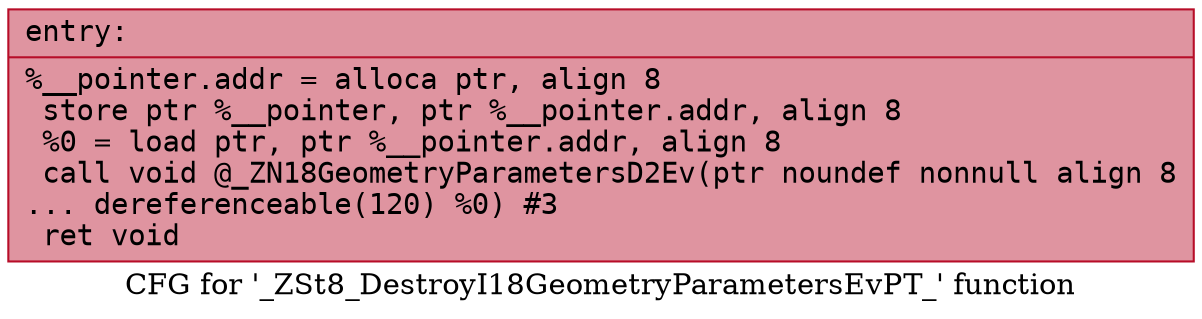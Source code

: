 digraph "CFG for '_ZSt8_DestroyI18GeometryParametersEvPT_' function" {
	label="CFG for '_ZSt8_DestroyI18GeometryParametersEvPT_' function";

	Node0x562c4e4ddc60 [shape=record,color="#b70d28ff", style=filled, fillcolor="#b70d2870" fontname="Courier",label="{entry:\l|  %__pointer.addr = alloca ptr, align 8\l  store ptr %__pointer, ptr %__pointer.addr, align 8\l  %0 = load ptr, ptr %__pointer.addr, align 8\l  call void @_ZN18GeometryParametersD2Ev(ptr noundef nonnull align 8\l... dereferenceable(120) %0) #3\l  ret void\l}"];
}
